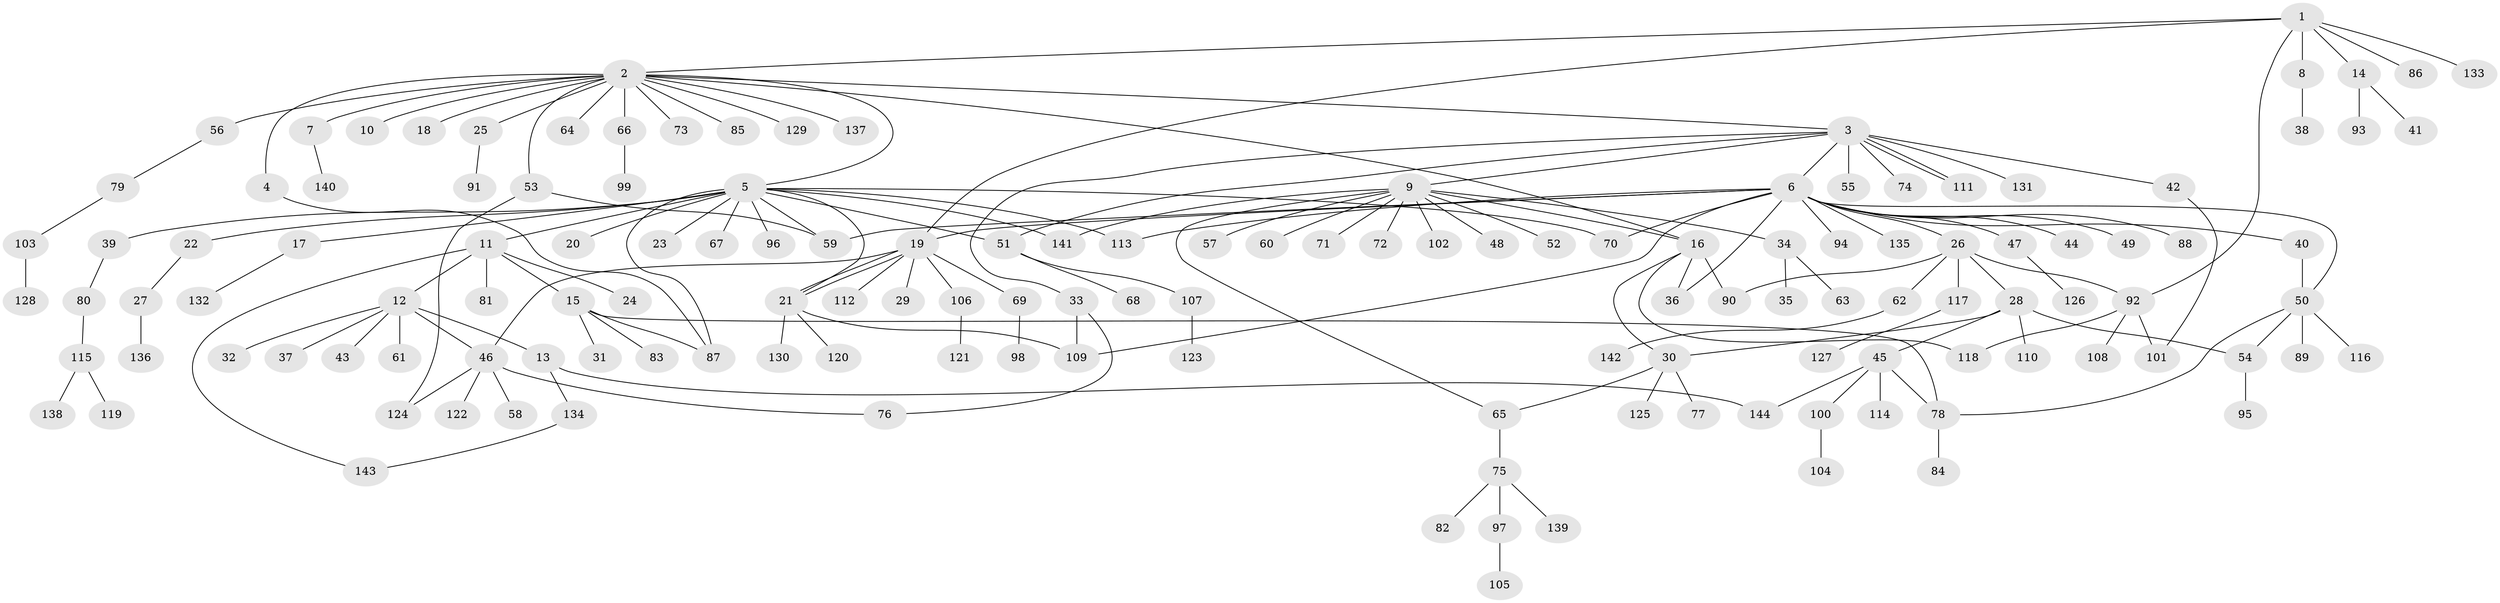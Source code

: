 // coarse degree distribution, {6: 0.027777777777777776, 9: 0.027777777777777776, 3: 0.1527777777777778, 8: 0.013888888888888888, 5: 0.05555555555555555, 1: 0.4861111111111111, 11: 0.013888888888888888, 4: 0.08333333333333333, 2: 0.1111111111111111, 7: 0.013888888888888888, 12: 0.013888888888888888}
// Generated by graph-tools (version 1.1) at 2025/50/03/04/25 22:50:03]
// undirected, 144 vertices, 174 edges
graph export_dot {
  node [color=gray90,style=filled];
  1;
  2;
  3;
  4;
  5;
  6;
  7;
  8;
  9;
  10;
  11;
  12;
  13;
  14;
  15;
  16;
  17;
  18;
  19;
  20;
  21;
  22;
  23;
  24;
  25;
  26;
  27;
  28;
  29;
  30;
  31;
  32;
  33;
  34;
  35;
  36;
  37;
  38;
  39;
  40;
  41;
  42;
  43;
  44;
  45;
  46;
  47;
  48;
  49;
  50;
  51;
  52;
  53;
  54;
  55;
  56;
  57;
  58;
  59;
  60;
  61;
  62;
  63;
  64;
  65;
  66;
  67;
  68;
  69;
  70;
  71;
  72;
  73;
  74;
  75;
  76;
  77;
  78;
  79;
  80;
  81;
  82;
  83;
  84;
  85;
  86;
  87;
  88;
  89;
  90;
  91;
  92;
  93;
  94;
  95;
  96;
  97;
  98;
  99;
  100;
  101;
  102;
  103;
  104;
  105;
  106;
  107;
  108;
  109;
  110;
  111;
  112;
  113;
  114;
  115;
  116;
  117;
  118;
  119;
  120;
  121;
  122;
  123;
  124;
  125;
  126;
  127;
  128;
  129;
  130;
  131;
  132;
  133;
  134;
  135;
  136;
  137;
  138;
  139;
  140;
  141;
  142;
  143;
  144;
  1 -- 2;
  1 -- 8;
  1 -- 14;
  1 -- 19;
  1 -- 86;
  1 -- 92;
  1 -- 133;
  2 -- 3;
  2 -- 4;
  2 -- 5;
  2 -- 7;
  2 -- 10;
  2 -- 16;
  2 -- 18;
  2 -- 25;
  2 -- 53;
  2 -- 56;
  2 -- 64;
  2 -- 66;
  2 -- 73;
  2 -- 85;
  2 -- 129;
  2 -- 137;
  3 -- 6;
  3 -- 9;
  3 -- 33;
  3 -- 42;
  3 -- 51;
  3 -- 55;
  3 -- 74;
  3 -- 111;
  3 -- 111;
  3 -- 131;
  4 -- 87;
  5 -- 11;
  5 -- 17;
  5 -- 20;
  5 -- 21;
  5 -- 22;
  5 -- 23;
  5 -- 39;
  5 -- 51;
  5 -- 59;
  5 -- 67;
  5 -- 70;
  5 -- 87;
  5 -- 96;
  5 -- 113;
  5 -- 141;
  6 -- 19;
  6 -- 26;
  6 -- 36;
  6 -- 40;
  6 -- 44;
  6 -- 47;
  6 -- 49;
  6 -- 50;
  6 -- 59;
  6 -- 70;
  6 -- 88;
  6 -- 94;
  6 -- 109;
  6 -- 113;
  6 -- 135;
  7 -- 140;
  8 -- 38;
  9 -- 16;
  9 -- 34;
  9 -- 48;
  9 -- 52;
  9 -- 57;
  9 -- 60;
  9 -- 65;
  9 -- 71;
  9 -- 72;
  9 -- 102;
  9 -- 141;
  11 -- 12;
  11 -- 15;
  11 -- 24;
  11 -- 81;
  11 -- 143;
  12 -- 13;
  12 -- 32;
  12 -- 37;
  12 -- 43;
  12 -- 46;
  12 -- 61;
  13 -- 134;
  13 -- 144;
  14 -- 41;
  14 -- 93;
  15 -- 31;
  15 -- 78;
  15 -- 83;
  15 -- 87;
  16 -- 30;
  16 -- 36;
  16 -- 90;
  16 -- 118;
  17 -- 132;
  19 -- 21;
  19 -- 21;
  19 -- 29;
  19 -- 46;
  19 -- 69;
  19 -- 106;
  19 -- 112;
  21 -- 109;
  21 -- 120;
  21 -- 130;
  22 -- 27;
  25 -- 91;
  26 -- 28;
  26 -- 62;
  26 -- 90;
  26 -- 92;
  26 -- 117;
  27 -- 136;
  28 -- 30;
  28 -- 45;
  28 -- 54;
  28 -- 110;
  30 -- 65;
  30 -- 77;
  30 -- 125;
  33 -- 76;
  33 -- 109;
  34 -- 35;
  34 -- 63;
  39 -- 80;
  40 -- 50;
  42 -- 101;
  45 -- 78;
  45 -- 100;
  45 -- 114;
  45 -- 144;
  46 -- 58;
  46 -- 76;
  46 -- 122;
  46 -- 124;
  47 -- 126;
  50 -- 54;
  50 -- 78;
  50 -- 89;
  50 -- 116;
  51 -- 68;
  51 -- 107;
  53 -- 59;
  53 -- 124;
  54 -- 95;
  56 -- 79;
  62 -- 142;
  65 -- 75;
  66 -- 99;
  69 -- 98;
  75 -- 82;
  75 -- 97;
  75 -- 139;
  78 -- 84;
  79 -- 103;
  80 -- 115;
  92 -- 101;
  92 -- 108;
  92 -- 118;
  97 -- 105;
  100 -- 104;
  103 -- 128;
  106 -- 121;
  107 -- 123;
  115 -- 119;
  115 -- 138;
  117 -- 127;
  134 -- 143;
}
